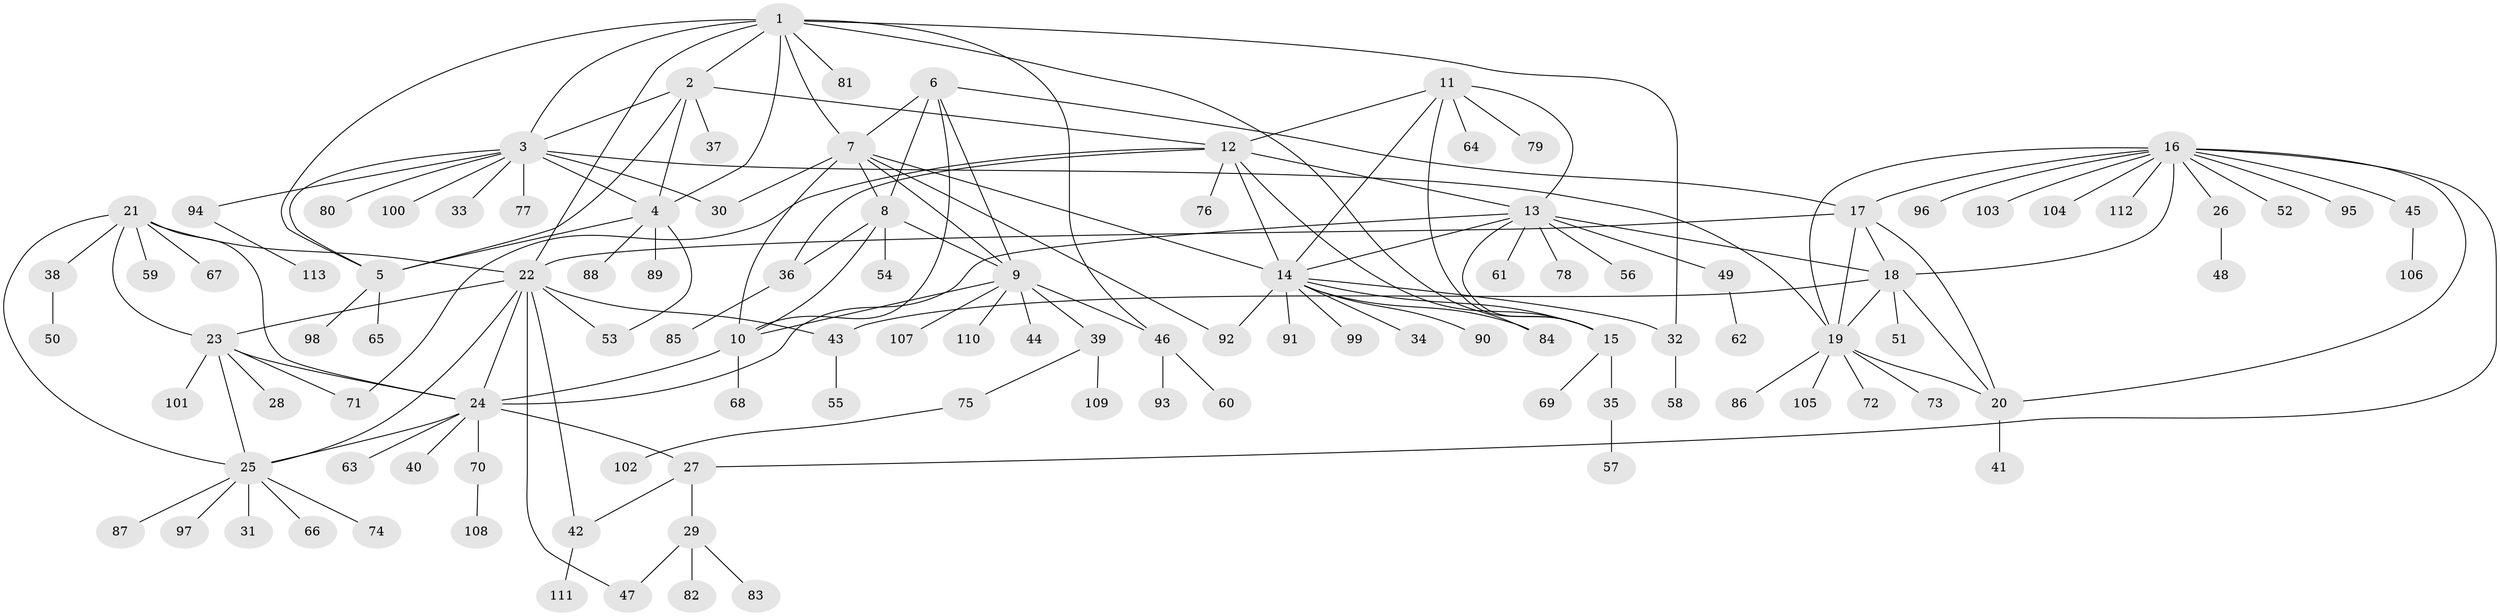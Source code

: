 // coarse degree distribution, {9: 0.07017543859649122, 5: 0.10526315789473684, 7: 0.07017543859649122, 8: 0.03508771929824561, 4: 0.07017543859649122, 6: 0.05263157894736842, 11: 0.017543859649122806, 1: 0.38596491228070173, 3: 0.05263157894736842, 2: 0.14035087719298245}
// Generated by graph-tools (version 1.1) at 2025/52/03/04/25 22:52:25]
// undirected, 113 vertices, 160 edges
graph export_dot {
  node [color=gray90,style=filled];
  1;
  2;
  3;
  4;
  5;
  6;
  7;
  8;
  9;
  10;
  11;
  12;
  13;
  14;
  15;
  16;
  17;
  18;
  19;
  20;
  21;
  22;
  23;
  24;
  25;
  26;
  27;
  28;
  29;
  30;
  31;
  32;
  33;
  34;
  35;
  36;
  37;
  38;
  39;
  40;
  41;
  42;
  43;
  44;
  45;
  46;
  47;
  48;
  49;
  50;
  51;
  52;
  53;
  54;
  55;
  56;
  57;
  58;
  59;
  60;
  61;
  62;
  63;
  64;
  65;
  66;
  67;
  68;
  69;
  70;
  71;
  72;
  73;
  74;
  75;
  76;
  77;
  78;
  79;
  80;
  81;
  82;
  83;
  84;
  85;
  86;
  87;
  88;
  89;
  90;
  91;
  92;
  93;
  94;
  95;
  96;
  97;
  98;
  99;
  100;
  101;
  102;
  103;
  104;
  105;
  106;
  107;
  108;
  109;
  110;
  111;
  112;
  113;
  1 -- 2;
  1 -- 3;
  1 -- 4;
  1 -- 5;
  1 -- 7;
  1 -- 22;
  1 -- 32;
  1 -- 46;
  1 -- 81;
  1 -- 84;
  2 -- 3;
  2 -- 4;
  2 -- 5;
  2 -- 12;
  2 -- 37;
  3 -- 4;
  3 -- 5;
  3 -- 19;
  3 -- 30;
  3 -- 33;
  3 -- 77;
  3 -- 80;
  3 -- 94;
  3 -- 100;
  4 -- 5;
  4 -- 53;
  4 -- 88;
  4 -- 89;
  5 -- 65;
  5 -- 98;
  6 -- 7;
  6 -- 8;
  6 -- 9;
  6 -- 10;
  6 -- 17;
  7 -- 8;
  7 -- 9;
  7 -- 10;
  7 -- 14;
  7 -- 30;
  7 -- 92;
  8 -- 9;
  8 -- 10;
  8 -- 36;
  8 -- 54;
  9 -- 10;
  9 -- 39;
  9 -- 44;
  9 -- 46;
  9 -- 107;
  9 -- 110;
  10 -- 24;
  10 -- 68;
  11 -- 12;
  11 -- 13;
  11 -- 14;
  11 -- 15;
  11 -- 64;
  11 -- 79;
  12 -- 13;
  12 -- 14;
  12 -- 15;
  12 -- 36;
  12 -- 71;
  12 -- 76;
  13 -- 14;
  13 -- 15;
  13 -- 18;
  13 -- 24;
  13 -- 49;
  13 -- 56;
  13 -- 61;
  13 -- 78;
  14 -- 15;
  14 -- 32;
  14 -- 34;
  14 -- 84;
  14 -- 90;
  14 -- 91;
  14 -- 92;
  14 -- 99;
  15 -- 35;
  15 -- 69;
  16 -- 17;
  16 -- 18;
  16 -- 19;
  16 -- 20;
  16 -- 26;
  16 -- 27;
  16 -- 45;
  16 -- 52;
  16 -- 95;
  16 -- 96;
  16 -- 103;
  16 -- 104;
  16 -- 112;
  17 -- 18;
  17 -- 19;
  17 -- 20;
  17 -- 22;
  18 -- 19;
  18 -- 20;
  18 -- 43;
  18 -- 51;
  19 -- 20;
  19 -- 72;
  19 -- 73;
  19 -- 86;
  19 -- 105;
  20 -- 41;
  21 -- 22;
  21 -- 23;
  21 -- 24;
  21 -- 25;
  21 -- 38;
  21 -- 59;
  21 -- 67;
  22 -- 23;
  22 -- 24;
  22 -- 25;
  22 -- 42;
  22 -- 43;
  22 -- 47;
  22 -- 53;
  23 -- 24;
  23 -- 25;
  23 -- 28;
  23 -- 71;
  23 -- 101;
  24 -- 25;
  24 -- 27;
  24 -- 40;
  24 -- 63;
  24 -- 70;
  25 -- 31;
  25 -- 66;
  25 -- 74;
  25 -- 87;
  25 -- 97;
  26 -- 48;
  27 -- 29;
  27 -- 42;
  29 -- 47;
  29 -- 82;
  29 -- 83;
  32 -- 58;
  35 -- 57;
  36 -- 85;
  38 -- 50;
  39 -- 75;
  39 -- 109;
  42 -- 111;
  43 -- 55;
  45 -- 106;
  46 -- 60;
  46 -- 93;
  49 -- 62;
  70 -- 108;
  75 -- 102;
  94 -- 113;
}
